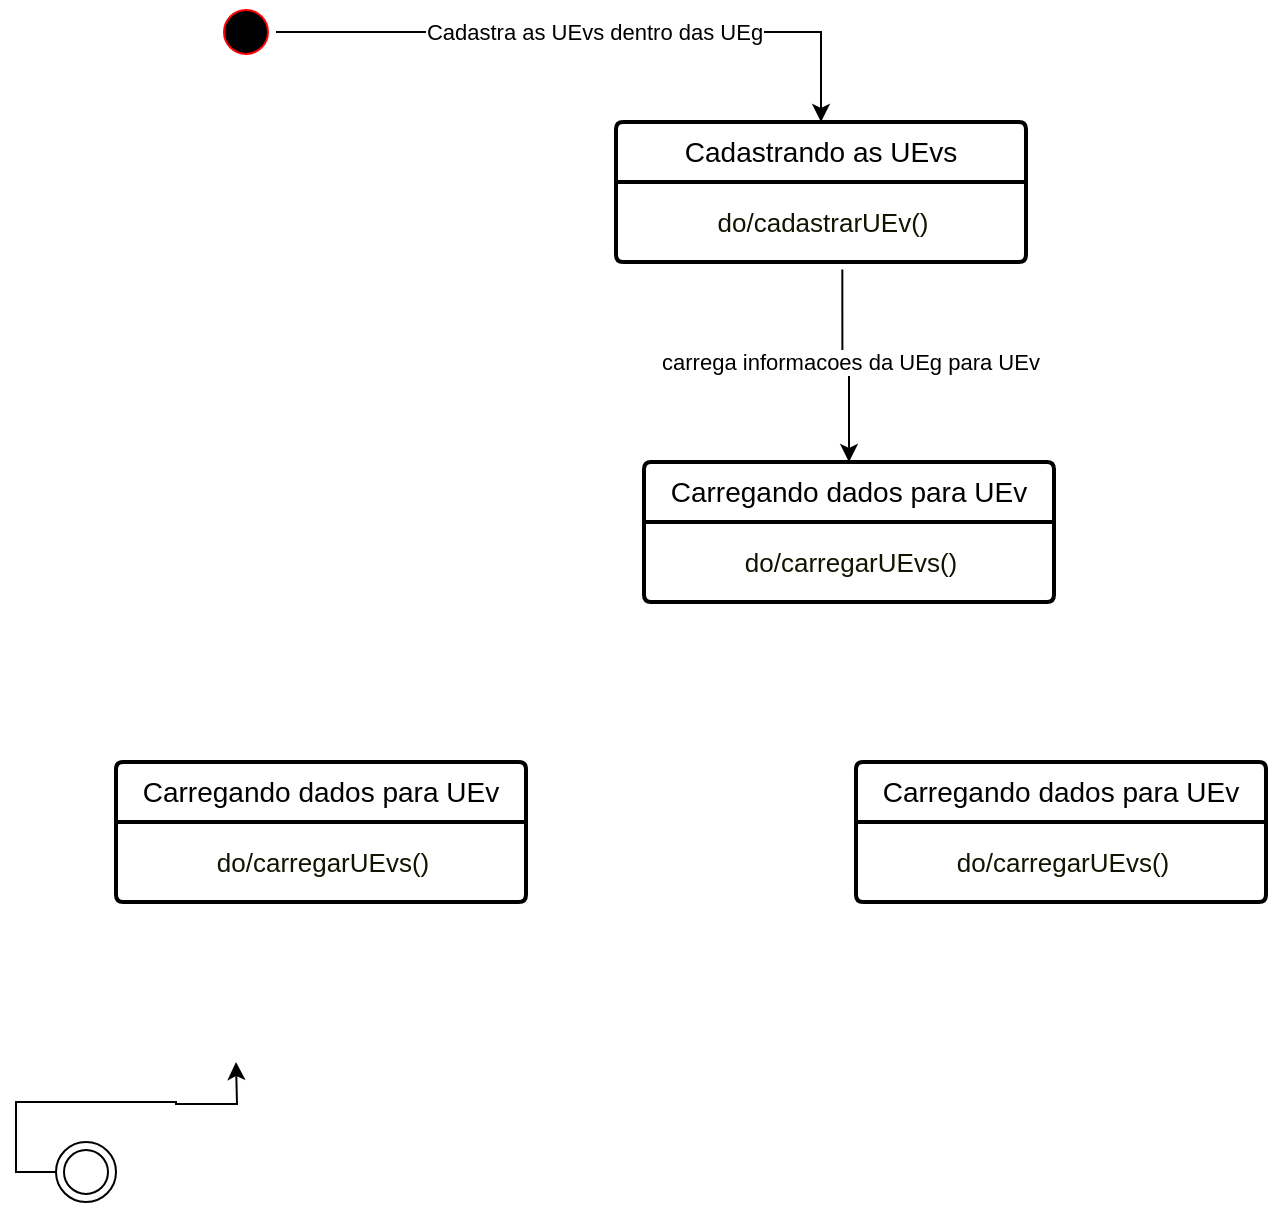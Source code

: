 <mxfile version="28.2.4">
  <diagram name="Página-1" id="KU0HDp57aq02AGE5__Ep">
    <mxGraphModel dx="1042" dy="562" grid="1" gridSize="10" guides="1" tooltips="1" connect="1" arrows="1" fold="1" page="1" pageScale="1" pageWidth="827" pageHeight="1169" math="0" shadow="0">
      <root>
        <mxCell id="0" />
        <mxCell id="1" parent="0" />
        <mxCell id="GKoUtF33VKL4G79wXgIQ-37" value="carrega informacoes da UEg para UEv" style="edgeStyle=orthogonalEdgeStyle;rounded=0;orthogonalLoop=1;jettySize=auto;html=1;exitX=0.552;exitY=1.095;exitDx=0;exitDy=0;exitPerimeter=0;" edge="1" parent="1" source="GKoUtF33VKL4G79wXgIQ-40" target="GKoUtF33VKL4G79wXgIQ-35">
          <mxGeometry relative="1" as="geometry" />
        </mxCell>
        <mxCell id="GKoUtF33VKL4G79wXgIQ-41" value="Cadastra as UEvs dentro das UEg" style="edgeStyle=orthogonalEdgeStyle;rounded=0;orthogonalLoop=1;jettySize=auto;html=1;" edge="1" parent="1" source="ZVlS2FAQnzIIBZlbNNBE-4" target="GKoUtF33VKL4G79wXgIQ-38">
          <mxGeometry relative="1" as="geometry" />
        </mxCell>
        <mxCell id="ZVlS2FAQnzIIBZlbNNBE-4" value="" style="ellipse;html=1;shape=startState;fillColor=#000000;strokeColor=#ff0000;" parent="1" vertex="1">
          <mxGeometry x="200" y="20" width="30" height="30" as="geometry" />
        </mxCell>
        <mxCell id="GKoUtF33VKL4G79wXgIQ-35" value="Carregando dados para UEv" style="swimlane;childLayout=stackLayout;horizontal=1;startSize=30;horizontalStack=0;rounded=1;fontSize=14;fontStyle=0;strokeWidth=2;resizeParent=0;resizeLast=1;shadow=0;dashed=0;align=center;arcSize=4;whiteSpace=wrap;html=1;" vertex="1" parent="1">
          <mxGeometry x="414" y="250" width="205" height="70" as="geometry">
            <mxRectangle x="85" y="200" width="140" height="50" as="alternateBounds" />
          </mxGeometry>
        </mxCell>
        <mxCell id="GKoUtF33VKL4G79wXgIQ-36" value="&lt;font style=&quot;font-size: 13px;&quot;&gt;&lt;span style=&quot;background-color: rgb(255, 255, 255); color: rgb(19, 19, 0);&quot;&gt;do/carregarUEvs()&lt;/span&gt;&lt;/font&gt;" style="text;html=1;align=center;verticalAlign=middle;resizable=0;points=[];autosize=1;strokeColor=none;fillColor=none;" vertex="1" parent="GKoUtF33VKL4G79wXgIQ-35">
          <mxGeometry y="30" width="205" height="40" as="geometry" />
        </mxCell>
        <mxCell id="GKoUtF33VKL4G79wXgIQ-38" value="Cadastrando as UEvs" style="swimlane;childLayout=stackLayout;horizontal=1;startSize=30;horizontalStack=0;rounded=1;fontSize=14;fontStyle=0;strokeWidth=2;resizeParent=0;resizeLast=1;shadow=0;dashed=0;align=center;arcSize=4;whiteSpace=wrap;html=1;" vertex="1" parent="1">
          <mxGeometry x="400" y="80" width="205" height="70" as="geometry">
            <mxRectangle x="85" y="200" width="140" height="50" as="alternateBounds" />
          </mxGeometry>
        </mxCell>
        <mxCell id="GKoUtF33VKL4G79wXgIQ-40" value="&lt;font style=&quot;font-size: 13px;&quot;&gt;&lt;span style=&quot;background-color: rgb(255, 255, 255); color: rgb(19, 19, 0);&quot;&gt;do/cadastrarUEv()&lt;/span&gt;&lt;/font&gt;" style="text;html=1;align=center;verticalAlign=middle;resizable=0;points=[];autosize=1;strokeColor=none;fillColor=none;" vertex="1" parent="GKoUtF33VKL4G79wXgIQ-38">
          <mxGeometry y="30" width="205" height="40" as="geometry" />
        </mxCell>
        <mxCell id="GKoUtF33VKL4G79wXgIQ-42" value="Carregando dados para UEv" style="swimlane;childLayout=stackLayout;horizontal=1;startSize=30;horizontalStack=0;rounded=1;fontSize=14;fontStyle=0;strokeWidth=2;resizeParent=0;resizeLast=1;shadow=0;dashed=0;align=center;arcSize=4;whiteSpace=wrap;html=1;" vertex="1" parent="1">
          <mxGeometry x="150" y="400" width="205" height="70" as="geometry">
            <mxRectangle x="85" y="200" width="140" height="50" as="alternateBounds" />
          </mxGeometry>
        </mxCell>
        <mxCell id="GKoUtF33VKL4G79wXgIQ-43" value="&lt;font style=&quot;font-size: 13px;&quot;&gt;&lt;span style=&quot;background-color: rgb(255, 255, 255); color: rgb(19, 19, 0);&quot;&gt;do/carregarUEvs()&lt;/span&gt;&lt;/font&gt;" style="text;html=1;align=center;verticalAlign=middle;resizable=0;points=[];autosize=1;strokeColor=none;fillColor=none;" vertex="1" parent="GKoUtF33VKL4G79wXgIQ-42">
          <mxGeometry y="30" width="205" height="40" as="geometry" />
        </mxCell>
        <mxCell id="GKoUtF33VKL4G79wXgIQ-47" value="" style="ellipse;html=1;shape=endState;fillColor=#000000;strokeColor=#ff0000;" vertex="1" parent="GKoUtF33VKL4G79wXgIQ-42">
          <mxGeometry y="70" width="205" as="geometry" />
        </mxCell>
        <mxCell id="GKoUtF33VKL4G79wXgIQ-44" value="Carregando dados para UEv" style="swimlane;childLayout=stackLayout;horizontal=1;startSize=30;horizontalStack=0;rounded=1;fontSize=14;fontStyle=0;strokeWidth=2;resizeParent=0;resizeLast=1;shadow=0;dashed=0;align=center;arcSize=4;whiteSpace=wrap;html=1;" vertex="1" parent="1">
          <mxGeometry x="520" y="400" width="205" height="70" as="geometry">
            <mxRectangle x="85" y="200" width="140" height="50" as="alternateBounds" />
          </mxGeometry>
        </mxCell>
        <mxCell id="GKoUtF33VKL4G79wXgIQ-45" value="&lt;font style=&quot;font-size: 13px;&quot;&gt;&lt;span style=&quot;background-color: rgb(255, 255, 255); color: rgb(19, 19, 0);&quot;&gt;do/carregarUEvs()&lt;/span&gt;&lt;/font&gt;" style="text;html=1;align=center;verticalAlign=middle;resizable=0;points=[];autosize=1;strokeColor=none;fillColor=none;" vertex="1" parent="GKoUtF33VKL4G79wXgIQ-44">
          <mxGeometry y="30" width="205" height="40" as="geometry" />
        </mxCell>
        <mxCell id="GKoUtF33VKL4G79wXgIQ-50" style="edgeStyle=orthogonalEdgeStyle;rounded=0;orthogonalLoop=1;jettySize=auto;html=1;exitX=0;exitY=0.5;exitDx=0;exitDy=0;" edge="1" parent="1" source="GKoUtF33VKL4G79wXgIQ-48">
          <mxGeometry relative="1" as="geometry">
            <mxPoint x="210" y="550" as="targetPoint" />
          </mxGeometry>
        </mxCell>
        <mxCell id="GKoUtF33VKL4G79wXgIQ-48" value="" style="ellipse;html=1;shape=endState;fillColor=none;strokeColor=default;" vertex="1" parent="1">
          <mxGeometry x="120" y="590" width="30" height="30" as="geometry" />
        </mxCell>
      </root>
    </mxGraphModel>
  </diagram>
</mxfile>
